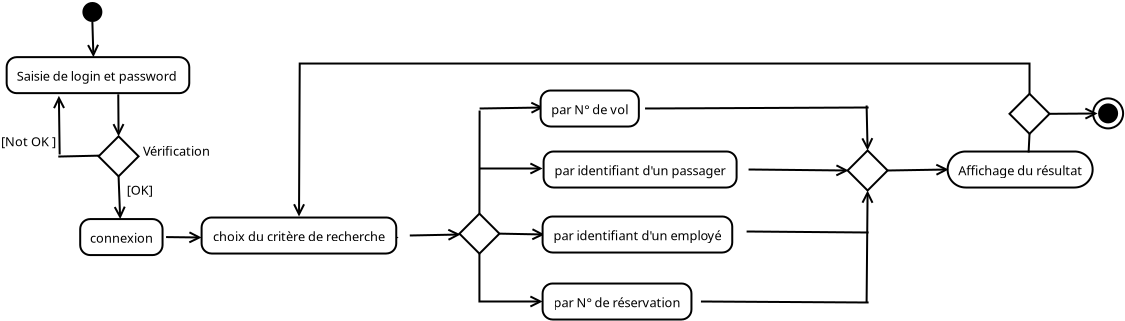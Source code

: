 <?xml version="1.0" encoding="UTF-8"?>
<dia:diagram xmlns:dia="http://www.lysator.liu.se/~alla/dia/">
  <dia:layer name="Background" visible="true" active="true">
    <dia:object type="UML - State Term" version="0" id="O0">
      <dia:attribute name="obj_pos">
        <dia:point val="4.189,0.375"/>
      </dia:attribute>
      <dia:attribute name="obj_bb">
        <dia:rectangle val="4.139,0.325;5.239,1.425"/>
      </dia:attribute>
      <dia:attribute name="meta">
        <dia:composite type="dict"/>
      </dia:attribute>
      <dia:attribute name="elem_corner">
        <dia:point val="4.189,0.375"/>
      </dia:attribute>
      <dia:attribute name="elem_width">
        <dia:real val="1"/>
      </dia:attribute>
      <dia:attribute name="elem_height">
        <dia:real val="1"/>
      </dia:attribute>
      <dia:attribute name="line_colour">
        <dia:color val="#000000"/>
      </dia:attribute>
      <dia:attribute name="fill_colour">
        <dia:color val="#ffffff"/>
      </dia:attribute>
      <dia:attribute name="is_final">
        <dia:boolean val="false"/>
      </dia:attribute>
    </dia:object>
    <dia:object type="UML - State" version="0" id="O1">
      <dia:attribute name="obj_pos">
        <dia:point val="0.403,3.133"/>
      </dia:attribute>
      <dia:attribute name="obj_bb">
        <dia:rectangle val="0.353,3.083;10.203,4.983"/>
      </dia:attribute>
      <dia:attribute name="meta">
        <dia:composite type="dict"/>
      </dia:attribute>
      <dia:attribute name="elem_corner">
        <dia:point val="0.403,3.133"/>
      </dia:attribute>
      <dia:attribute name="elem_width">
        <dia:real val="9.75"/>
      </dia:attribute>
      <dia:attribute name="elem_height">
        <dia:real val="1.8"/>
      </dia:attribute>
      <dia:attribute name="line_colour">
        <dia:color val="#000000"/>
      </dia:attribute>
      <dia:attribute name="fill_colour">
        <dia:color val="#ffffff"/>
      </dia:attribute>
      <dia:attribute name="text">
        <dia:composite type="text">
          <dia:attribute name="string">
            <dia:string>#Saisie de login et password#</dia:string>
          </dia:attribute>
          <dia:attribute name="font">
            <dia:font family="sans" style="0" name="Helvetica"/>
          </dia:attribute>
          <dia:attribute name="height">
            <dia:real val="0.8"/>
          </dia:attribute>
          <dia:attribute name="pos">
            <dia:point val="5.278,4.228"/>
          </dia:attribute>
          <dia:attribute name="color">
            <dia:color val="#000000"/>
          </dia:attribute>
          <dia:attribute name="alignment">
            <dia:enum val="1"/>
          </dia:attribute>
        </dia:composite>
      </dia:attribute>
      <dia:attribute name="entry_action">
        <dia:string>##</dia:string>
      </dia:attribute>
      <dia:attribute name="do_action">
        <dia:string>##</dia:string>
      </dia:attribute>
      <dia:attribute name="exit_action">
        <dia:string>##</dia:string>
      </dia:attribute>
    </dia:object>
    <dia:object type="UML - Branch" version="0" id="O2">
      <dia:attribute name="obj_pos">
        <dia:point val="4.999,7.092"/>
      </dia:attribute>
      <dia:attribute name="obj_bb">
        <dia:rectangle val="4.928,7.022;7.07,9.163"/>
      </dia:attribute>
      <dia:attribute name="meta">
        <dia:composite type="dict"/>
      </dia:attribute>
      <dia:attribute name="elem_corner">
        <dia:point val="4.999,7.092"/>
      </dia:attribute>
      <dia:attribute name="elem_width">
        <dia:real val="2"/>
      </dia:attribute>
      <dia:attribute name="elem_height">
        <dia:real val="2"/>
      </dia:attribute>
      <dia:attribute name="line_colour">
        <dia:color val="#000000"/>
      </dia:attribute>
      <dia:attribute name="fill_colour">
        <dia:color val="#ffffff"/>
      </dia:attribute>
    </dia:object>
    <dia:object type="Standard - Line" version="0" id="O3">
      <dia:attribute name="obj_pos">
        <dia:point val="5.034,8.057"/>
      </dia:attribute>
      <dia:attribute name="obj_bb">
        <dia:rectangle val="2.933,8.006;5.085,8.154"/>
      </dia:attribute>
      <dia:attribute name="conn_endpoints">
        <dia:point val="5.034,8.057"/>
        <dia:point val="2.984,8.103"/>
      </dia:attribute>
      <dia:attribute name="numcp">
        <dia:int val="1"/>
      </dia:attribute>
    </dia:object>
    <dia:object type="Standard - Text" version="1" id="O4">
      <dia:attribute name="obj_pos">
        <dia:point val="0.12,7.587"/>
      </dia:attribute>
      <dia:attribute name="obj_bb">
        <dia:rectangle val="0.12,6.992;3.072,7.737"/>
      </dia:attribute>
      <dia:attribute name="text">
        <dia:composite type="text">
          <dia:attribute name="string">
            <dia:string>#[Not OK ]#</dia:string>
          </dia:attribute>
          <dia:attribute name="font">
            <dia:font family="sans" style="0" name="Helvetica"/>
          </dia:attribute>
          <dia:attribute name="height">
            <dia:real val="0.8"/>
          </dia:attribute>
          <dia:attribute name="pos">
            <dia:point val="0.12,7.587"/>
          </dia:attribute>
          <dia:attribute name="color">
            <dia:color val="#000000"/>
          </dia:attribute>
          <dia:attribute name="alignment">
            <dia:enum val="0"/>
          </dia:attribute>
        </dia:composite>
      </dia:attribute>
      <dia:attribute name="valign">
        <dia:enum val="3"/>
      </dia:attribute>
    </dia:object>
    <dia:object type="UML - State" version="0" id="O5">
      <dia:attribute name="obj_pos">
        <dia:point val="4.08,11.229"/>
      </dia:attribute>
      <dia:attribute name="obj_bb">
        <dia:rectangle val="4.03,11.179;8.435,13.079"/>
      </dia:attribute>
      <dia:attribute name="meta">
        <dia:composite type="dict"/>
      </dia:attribute>
      <dia:attribute name="elem_corner">
        <dia:point val="4.08,11.229"/>
      </dia:attribute>
      <dia:attribute name="elem_width">
        <dia:real val="4.305"/>
      </dia:attribute>
      <dia:attribute name="elem_height">
        <dia:real val="1.8"/>
      </dia:attribute>
      <dia:attribute name="line_colour">
        <dia:color val="#000000"/>
      </dia:attribute>
      <dia:attribute name="fill_colour">
        <dia:color val="#ffffff"/>
      </dia:attribute>
      <dia:attribute name="text">
        <dia:composite type="text">
          <dia:attribute name="string">
            <dia:string>#connexion#</dia:string>
          </dia:attribute>
          <dia:attribute name="font">
            <dia:font family="sans" style="0" name="Helvetica"/>
          </dia:attribute>
          <dia:attribute name="height">
            <dia:real val="0.8"/>
          </dia:attribute>
          <dia:attribute name="pos">
            <dia:point val="6.232,12.324"/>
          </dia:attribute>
          <dia:attribute name="color">
            <dia:color val="#000000"/>
          </dia:attribute>
          <dia:attribute name="alignment">
            <dia:enum val="1"/>
          </dia:attribute>
        </dia:composite>
      </dia:attribute>
      <dia:attribute name="entry_action">
        <dia:string>##</dia:string>
      </dia:attribute>
      <dia:attribute name="do_action">
        <dia:string>##</dia:string>
      </dia:attribute>
      <dia:attribute name="exit_action">
        <dia:string>##</dia:string>
      </dia:attribute>
    </dia:object>
    <dia:object type="Standard - Line" version="0" id="O6">
      <dia:attribute name="obj_pos">
        <dia:point val="8.373,12.129"/>
      </dia:attribute>
      <dia:attribute name="obj_bb">
        <dia:rectangle val="8.323,11.813;10.262,12.474"/>
      </dia:attribute>
      <dia:attribute name="conn_endpoints">
        <dia:point val="8.373,12.129"/>
        <dia:point val="10.15,12.15"/>
      </dia:attribute>
      <dia:attribute name="numcp">
        <dia:int val="1"/>
      </dia:attribute>
      <dia:attribute name="end_arrow">
        <dia:enum val="1"/>
      </dia:attribute>
      <dia:attribute name="end_arrow_length">
        <dia:real val="0.5"/>
      </dia:attribute>
      <dia:attribute name="end_arrow_width">
        <dia:real val="0.5"/>
      </dia:attribute>
      <dia:connections>
        <dia:connection handle="0" to="O5" connection="4"/>
      </dia:connections>
    </dia:object>
    <dia:object type="UML - Branch" version="0" id="O7">
      <dia:attribute name="obj_pos">
        <dia:point val="23.041,10.957"/>
      </dia:attribute>
      <dia:attribute name="obj_bb">
        <dia:rectangle val="22.97,10.886;25.111,13.028"/>
      </dia:attribute>
      <dia:attribute name="meta">
        <dia:composite type="dict"/>
      </dia:attribute>
      <dia:attribute name="elem_corner">
        <dia:point val="23.041,10.957"/>
      </dia:attribute>
      <dia:attribute name="elem_width">
        <dia:real val="2"/>
      </dia:attribute>
      <dia:attribute name="elem_height">
        <dia:real val="2"/>
      </dia:attribute>
      <dia:attribute name="line_colour">
        <dia:color val="#000000"/>
      </dia:attribute>
      <dia:attribute name="fill_colour">
        <dia:color val="#ffffff"/>
      </dia:attribute>
    </dia:object>
    <dia:object type="Standard - Text" version="1" id="O8">
      <dia:attribute name="obj_pos">
        <dia:point val="7.226,8.068"/>
      </dia:attribute>
      <dia:attribute name="obj_bb">
        <dia:rectangle val="7.226,7.473;10.871,8.218"/>
      </dia:attribute>
      <dia:attribute name="text">
        <dia:composite type="text">
          <dia:attribute name="string">
            <dia:string>#Vérification#</dia:string>
          </dia:attribute>
          <dia:attribute name="font">
            <dia:font family="sans" style="0" name="Helvetica"/>
          </dia:attribute>
          <dia:attribute name="height">
            <dia:real val="0.8"/>
          </dia:attribute>
          <dia:attribute name="pos">
            <dia:point val="7.226,8.068"/>
          </dia:attribute>
          <dia:attribute name="color">
            <dia:color val="#000000"/>
          </dia:attribute>
          <dia:attribute name="alignment">
            <dia:enum val="0"/>
          </dia:attribute>
        </dia:composite>
      </dia:attribute>
      <dia:attribute name="valign">
        <dia:enum val="3"/>
      </dia:attribute>
    </dia:object>
    <dia:object type="Standard - Text" version="1" id="O9">
      <dia:attribute name="obj_pos">
        <dia:point val="6.413,10.012"/>
      </dia:attribute>
      <dia:attribute name="obj_bb">
        <dia:rectangle val="6.413,9.417;7.838,10.162"/>
      </dia:attribute>
      <dia:attribute name="text">
        <dia:composite type="text">
          <dia:attribute name="string">
            <dia:string>#[OK]#</dia:string>
          </dia:attribute>
          <dia:attribute name="font">
            <dia:font family="sans" style="0" name="Helvetica"/>
          </dia:attribute>
          <dia:attribute name="height">
            <dia:real val="0.8"/>
          </dia:attribute>
          <dia:attribute name="pos">
            <dia:point val="6.413,10.012"/>
          </dia:attribute>
          <dia:attribute name="color">
            <dia:color val="#000000"/>
          </dia:attribute>
          <dia:attribute name="alignment">
            <dia:enum val="0"/>
          </dia:attribute>
        </dia:composite>
      </dia:attribute>
      <dia:attribute name="valign">
        <dia:enum val="3"/>
      </dia:attribute>
    </dia:object>
    <dia:object type="Standard - Line" version="0" id="O10">
      <dia:attribute name="obj_pos">
        <dia:point val="4.689,1.375"/>
      </dia:attribute>
      <dia:attribute name="obj_bb">
        <dia:rectangle val="4.394,1.323;5.056,3.244"/>
      </dia:attribute>
      <dia:attribute name="conn_endpoints">
        <dia:point val="4.689,1.375"/>
        <dia:point val="4.741,3.133"/>
      </dia:attribute>
      <dia:attribute name="numcp">
        <dia:int val="1"/>
      </dia:attribute>
      <dia:attribute name="end_arrow">
        <dia:enum val="1"/>
      </dia:attribute>
      <dia:attribute name="end_arrow_length">
        <dia:real val="0.5"/>
      </dia:attribute>
      <dia:attribute name="end_arrow_width">
        <dia:real val="0.5"/>
      </dia:attribute>
      <dia:connections>
        <dia:connection handle="0" to="O0" connection="6"/>
        <dia:connection handle="1" to="O1" connection="1"/>
      </dia:connections>
    </dia:object>
    <dia:object type="Standard - Line" version="0" id="O11">
      <dia:attribute name="obj_pos">
        <dia:point val="3.053,7.997"/>
      </dia:attribute>
      <dia:attribute name="obj_bb">
        <dia:rectangle val="2.69,4.955;3.352,8.048"/>
      </dia:attribute>
      <dia:attribute name="conn_endpoints">
        <dia:point val="3.053,7.997"/>
        <dia:point val="3.014,5.067"/>
      </dia:attribute>
      <dia:attribute name="numcp">
        <dia:int val="1"/>
      </dia:attribute>
      <dia:attribute name="end_arrow">
        <dia:enum val="1"/>
      </dia:attribute>
      <dia:attribute name="end_arrow_length">
        <dia:real val="0.5"/>
      </dia:attribute>
      <dia:attribute name="end_arrow_width">
        <dia:real val="0.5"/>
      </dia:attribute>
    </dia:object>
    <dia:object type="Standard - Line" version="0" id="O12">
      <dia:attribute name="obj_pos">
        <dia:point val="5.983,4.99"/>
      </dia:attribute>
      <dia:attribute name="obj_bb">
        <dia:rectangle val="5.664,4.94;6.326,7.204"/>
      </dia:attribute>
      <dia:attribute name="conn_endpoints">
        <dia:point val="5.983,4.99"/>
        <dia:point val="5.999,7.092"/>
      </dia:attribute>
      <dia:attribute name="numcp">
        <dia:int val="1"/>
      </dia:attribute>
      <dia:attribute name="end_arrow">
        <dia:enum val="1"/>
      </dia:attribute>
      <dia:attribute name="end_arrow_length">
        <dia:real val="0.5"/>
      </dia:attribute>
      <dia:attribute name="end_arrow_width">
        <dia:real val="0.5"/>
      </dia:attribute>
      <dia:connections>
        <dia:connection handle="1" to="O2" connection="1"/>
      </dia:connections>
    </dia:object>
    <dia:object type="Standard - Line" version="0" id="O13">
      <dia:attribute name="obj_pos">
        <dia:point val="5.999,9.092"/>
      </dia:attribute>
      <dia:attribute name="obj_bb">
        <dia:rectangle val="5.728,9.04;6.39,11.341"/>
      </dia:attribute>
      <dia:attribute name="conn_endpoints">
        <dia:point val="5.999,9.092"/>
        <dia:point val="6.08,11.229"/>
      </dia:attribute>
      <dia:attribute name="numcp">
        <dia:int val="1"/>
      </dia:attribute>
      <dia:attribute name="end_arrow">
        <dia:enum val="1"/>
      </dia:attribute>
      <dia:attribute name="end_arrow_length">
        <dia:real val="0.5"/>
      </dia:attribute>
      <dia:attribute name="end_arrow_width">
        <dia:real val="0.5"/>
      </dia:attribute>
      <dia:connections>
        <dia:connection handle="0" to="O2" connection="3"/>
        <dia:connection handle="1" to="O5" connection="1"/>
      </dia:connections>
    </dia:object>
    <dia:object type="Standard - Line" version="0" id="O14">
      <dia:attribute name="obj_pos">
        <dia:point val="25.041,11.957"/>
      </dia:attribute>
      <dia:attribute name="obj_bb">
        <dia:rectangle val="24.99,11.659;27.412,12.32"/>
      </dia:attribute>
      <dia:attribute name="conn_endpoints">
        <dia:point val="25.041,11.957"/>
        <dia:point val="27.3,12"/>
      </dia:attribute>
      <dia:attribute name="numcp">
        <dia:int val="1"/>
      </dia:attribute>
      <dia:attribute name="end_arrow">
        <dia:enum val="1"/>
      </dia:attribute>
      <dia:attribute name="end_arrow_length">
        <dia:real val="0.5"/>
      </dia:attribute>
      <dia:attribute name="end_arrow_width">
        <dia:real val="0.5"/>
      </dia:attribute>
      <dia:connections>
        <dia:connection handle="0" to="O7" connection="2"/>
      </dia:connections>
    </dia:object>
    <dia:object type="Standard - Line" version="0" id="O15">
      <dia:attribute name="obj_pos">
        <dia:point val="18.816,12.15"/>
      </dia:attribute>
      <dia:attribute name="obj_bb">
        <dia:rectangle val="18.766,11.819;20.112,12.481"/>
      </dia:attribute>
      <dia:attribute name="conn_endpoints">
        <dia:point val="18.816,12.15"/>
        <dia:point val="20,12.15"/>
      </dia:attribute>
      <dia:attribute name="numcp">
        <dia:int val="1"/>
      </dia:attribute>
      <dia:attribute name="end_arrow">
        <dia:enum val="1"/>
      </dia:attribute>
      <dia:attribute name="end_arrow_length">
        <dia:real val="0.5"/>
      </dia:attribute>
      <dia:attribute name="end_arrow_width">
        <dia:real val="0.5"/>
      </dia:attribute>
    </dia:object>
    <dia:object type="Standard - Text" version="1" id="O16">
      <dia:attribute name="obj_pos">
        <dia:point val="18.581,12.15"/>
      </dia:attribute>
      <dia:attribute name="obj_bb">
        <dia:rectangle val="18.581,11.555;18.581,12.3"/>
      </dia:attribute>
      <dia:attribute name="text">
        <dia:composite type="text">
          <dia:attribute name="string">
            <dia:string>##</dia:string>
          </dia:attribute>
          <dia:attribute name="font">
            <dia:font family="sans" style="0" name="Helvetica"/>
          </dia:attribute>
          <dia:attribute name="height">
            <dia:real val="0.8"/>
          </dia:attribute>
          <dia:attribute name="pos">
            <dia:point val="18.581,12.15"/>
          </dia:attribute>
          <dia:attribute name="color">
            <dia:color val="#000000"/>
          </dia:attribute>
          <dia:attribute name="alignment">
            <dia:enum val="0"/>
          </dia:attribute>
        </dia:composite>
      </dia:attribute>
      <dia:attribute name="valign">
        <dia:enum val="3"/>
      </dia:attribute>
    </dia:object>
    <dia:object type="Standard - Text" version="1" id="O17">
      <dia:attribute name="obj_pos">
        <dia:point val="35.124,12.15"/>
      </dia:attribute>
      <dia:attribute name="obj_bb">
        <dia:rectangle val="35.124,11.555;35.124,12.3"/>
      </dia:attribute>
      <dia:attribute name="text">
        <dia:composite type="text">
          <dia:attribute name="string">
            <dia:string>##</dia:string>
          </dia:attribute>
          <dia:attribute name="font">
            <dia:font family="sans" style="0" name="Helvetica"/>
          </dia:attribute>
          <dia:attribute name="height">
            <dia:real val="0.8"/>
          </dia:attribute>
          <dia:attribute name="pos">
            <dia:point val="35.124,12.15"/>
          </dia:attribute>
          <dia:attribute name="color">
            <dia:color val="#000000"/>
          </dia:attribute>
          <dia:attribute name="alignment">
            <dia:enum val="0"/>
          </dia:attribute>
        </dia:composite>
      </dia:attribute>
      <dia:attribute name="valign">
        <dia:enum val="3"/>
      </dia:attribute>
    </dia:object>
    <dia:object type="Standard - Text" version="1" id="O18">
      <dia:attribute name="obj_pos">
        <dia:point val="35.124,12.15"/>
      </dia:attribute>
      <dia:attribute name="obj_bb">
        <dia:rectangle val="35.124,11.555;35.124,12.3"/>
      </dia:attribute>
      <dia:attribute name="text">
        <dia:composite type="text">
          <dia:attribute name="string">
            <dia:string>##</dia:string>
          </dia:attribute>
          <dia:attribute name="font">
            <dia:font family="sans" style="0" name="Helvetica"/>
          </dia:attribute>
          <dia:attribute name="height">
            <dia:real val="0.8"/>
          </dia:attribute>
          <dia:attribute name="pos">
            <dia:point val="35.124,12.15"/>
          </dia:attribute>
          <dia:attribute name="color">
            <dia:color val="#000000"/>
          </dia:attribute>
          <dia:attribute name="alignment">
            <dia:enum val="0"/>
          </dia:attribute>
        </dia:composite>
      </dia:attribute>
      <dia:attribute name="valign">
        <dia:enum val="3"/>
      </dia:attribute>
    </dia:object>
    <dia:object type="Standard - Line" version="0" id="O19">
      <dia:attribute name="obj_pos">
        <dia:point val="24.041,10.957"/>
      </dia:attribute>
      <dia:attribute name="obj_bb">
        <dia:rectangle val="23.991,5.75;24.1,11.007"/>
      </dia:attribute>
      <dia:attribute name="conn_endpoints">
        <dia:point val="24.041,10.957"/>
        <dia:point val="24.05,5.8"/>
      </dia:attribute>
      <dia:attribute name="numcp">
        <dia:int val="1"/>
      </dia:attribute>
      <dia:connections>
        <dia:connection handle="0" to="O7" connection="1"/>
      </dia:connections>
    </dia:object>
    <dia:object type="Standard - Line" version="0" id="O20">
      <dia:attribute name="obj_pos">
        <dia:point val="24.05,5.7"/>
      </dia:attribute>
      <dia:attribute name="obj_bb">
        <dia:rectangle val="23.999,5.328;27.362,5.989"/>
      </dia:attribute>
      <dia:attribute name="conn_endpoints">
        <dia:point val="24.05,5.7"/>
        <dia:point val="27.25,5.65"/>
      </dia:attribute>
      <dia:attribute name="numcp">
        <dia:int val="1"/>
      </dia:attribute>
      <dia:attribute name="end_arrow">
        <dia:enum val="1"/>
      </dia:attribute>
      <dia:attribute name="end_arrow_length">
        <dia:real val="0.5"/>
      </dia:attribute>
      <dia:attribute name="end_arrow_width">
        <dia:real val="0.5"/>
      </dia:attribute>
    </dia:object>
    <dia:object type="Standard - Line" version="0" id="O21">
      <dia:attribute name="obj_pos">
        <dia:point val="20.56,12.05"/>
      </dia:attribute>
      <dia:attribute name="obj_bb">
        <dia:rectangle val="20.509,11.68;23.212,12.342"/>
      </dia:attribute>
      <dia:attribute name="conn_endpoints">
        <dia:point val="20.56,12.05"/>
        <dia:point val="23.1,12"/>
      </dia:attribute>
      <dia:attribute name="numcp">
        <dia:int val="1"/>
      </dia:attribute>
      <dia:attribute name="end_arrow">
        <dia:enum val="1"/>
      </dia:attribute>
      <dia:attribute name="end_arrow_length">
        <dia:real val="0.5"/>
      </dia:attribute>
      <dia:attribute name="end_arrow_width">
        <dia:real val="0.5"/>
      </dia:attribute>
      <dia:connections>
        <dia:connection handle="0" to="O27" connection="4"/>
      </dia:connections>
    </dia:object>
    <dia:object type="Standard - Line" version="0" id="O22">
      <dia:attribute name="obj_pos">
        <dia:point val="24.05,8.7"/>
      </dia:attribute>
      <dia:attribute name="obj_bb">
        <dia:rectangle val="24,8.369;27.312,9.031"/>
      </dia:attribute>
      <dia:attribute name="conn_endpoints">
        <dia:point val="24.05,8.7"/>
        <dia:point val="27.2,8.7"/>
      </dia:attribute>
      <dia:attribute name="numcp">
        <dia:int val="1"/>
      </dia:attribute>
      <dia:attribute name="end_arrow">
        <dia:enum val="1"/>
      </dia:attribute>
      <dia:attribute name="end_arrow_length">
        <dia:real val="0.5"/>
      </dia:attribute>
      <dia:attribute name="end_arrow_width">
        <dia:real val="0.5"/>
      </dia:attribute>
    </dia:object>
    <dia:object type="UML - Branch" version="0" id="O23">
      <dia:attribute name="obj_pos">
        <dia:point val="50.546,4.966"/>
      </dia:attribute>
      <dia:attribute name="obj_bb">
        <dia:rectangle val="50.475,4.895;52.616,7.036"/>
      </dia:attribute>
      <dia:attribute name="meta">
        <dia:composite type="dict"/>
      </dia:attribute>
      <dia:attribute name="elem_corner">
        <dia:point val="50.546,4.966"/>
      </dia:attribute>
      <dia:attribute name="elem_width">
        <dia:real val="2"/>
      </dia:attribute>
      <dia:attribute name="elem_height">
        <dia:real val="2"/>
      </dia:attribute>
      <dia:attribute name="line_colour">
        <dia:color val="#000000"/>
      </dia:attribute>
      <dia:attribute name="fill_colour">
        <dia:color val="#ffffff"/>
      </dia:attribute>
    </dia:object>
    <dia:object type="UML - State Term" version="0" id="O24">
      <dia:attribute name="obj_pos">
        <dia:point val="54.725,5.195"/>
      </dia:attribute>
      <dia:attribute name="obj_bb">
        <dia:rectangle val="54.675,5.145;56.275,6.745"/>
      </dia:attribute>
      <dia:attribute name="meta">
        <dia:composite type="dict"/>
      </dia:attribute>
      <dia:attribute name="elem_corner">
        <dia:point val="54.725,5.195"/>
      </dia:attribute>
      <dia:attribute name="elem_width">
        <dia:real val="1.5"/>
      </dia:attribute>
      <dia:attribute name="elem_height">
        <dia:real val="1.5"/>
      </dia:attribute>
      <dia:attribute name="line_colour">
        <dia:color val="#000000"/>
      </dia:attribute>
      <dia:attribute name="fill_colour">
        <dia:color val="#ffffff"/>
      </dia:attribute>
      <dia:attribute name="is_final">
        <dia:boolean val="true"/>
      </dia:attribute>
    </dia:object>
    <dia:object type="Standard - Line" version="0" id="O25">
      <dia:attribute name="obj_pos">
        <dia:point val="52.546,5.966"/>
      </dia:attribute>
      <dia:attribute name="obj_bb">
        <dia:rectangle val="52.495,5.623;55.062,6.284"/>
      </dia:attribute>
      <dia:attribute name="conn_endpoints">
        <dia:point val="52.546,5.966"/>
        <dia:point val="54.95,5.95"/>
      </dia:attribute>
      <dia:attribute name="numcp">
        <dia:int val="1"/>
      </dia:attribute>
      <dia:attribute name="end_arrow">
        <dia:enum val="1"/>
      </dia:attribute>
      <dia:attribute name="end_arrow_length">
        <dia:real val="0.5"/>
      </dia:attribute>
      <dia:attribute name="end_arrow_width">
        <dia:real val="0.5"/>
      </dia:attribute>
      <dia:connections>
        <dia:connection handle="0" to="O23" connection="2"/>
      </dia:connections>
    </dia:object>
    <dia:object type="UML - Transition" version="2" id="O26">
      <dia:attribute name="obj_pos">
        <dia:point val="51.546,4.966"/>
      </dia:attribute>
      <dia:attribute name="obj_bb">
        <dia:rectangle val="14.876,1.35;52.046,11.151"/>
      </dia:attribute>
      <dia:attribute name="meta">
        <dia:composite type="dict"/>
      </dia:attribute>
      <dia:attribute name="orth_points">
        <dia:point val="51.546,4.966"/>
        <dia:point val="51.546,3.45"/>
        <dia:point val="15.374,3.45"/>
        <dia:point val="15.376,11.101"/>
      </dia:attribute>
      <dia:attribute name="orth_orient">
        <dia:enum val="1"/>
        <dia:enum val="0"/>
        <dia:enum val="1"/>
      </dia:attribute>
      <dia:attribute name="orth_autoroute">
        <dia:boolean val="false"/>
      </dia:attribute>
      <dia:attribute name="text_colour">
        <dia:color val="#000000"/>
      </dia:attribute>
      <dia:attribute name="line_colour">
        <dia:color val="#000000"/>
      </dia:attribute>
      <dia:attribute name="trigger">
        <dia:string>##</dia:string>
      </dia:attribute>
      <dia:attribute name="action">
        <dia:string>##</dia:string>
      </dia:attribute>
      <dia:attribute name="guard">
        <dia:string>##</dia:string>
      </dia:attribute>
      <dia:attribute name="trigger_text_pos">
        <dia:point val="32.96,1.95"/>
      </dia:attribute>
      <dia:attribute name="guard_text_pos">
        <dia:point val="32.96,2.95"/>
      </dia:attribute>
      <dia:attribute name="direction_inverted">
        <dia:boolean val="false"/>
      </dia:attribute>
      <dia:connections>
        <dia:connection handle="0" to="O23" connection="1"/>
        <dia:connection handle="1" to="O27" connection="8"/>
      </dia:connections>
    </dia:object>
    <dia:object type="UML - State" version="0" id="O27">
      <dia:attribute name="obj_pos">
        <dia:point val="10.15,11.15"/>
      </dia:attribute>
      <dia:attribute name="obj_bb">
        <dia:rectangle val="10.1,11.1;20.652,13"/>
      </dia:attribute>
      <dia:attribute name="meta">
        <dia:composite type="dict"/>
      </dia:attribute>
      <dia:attribute name="elem_corner">
        <dia:point val="10.15,11.15"/>
      </dia:attribute>
      <dia:attribute name="elem_width">
        <dia:real val="10.453"/>
      </dia:attribute>
      <dia:attribute name="elem_height">
        <dia:real val="1.8"/>
      </dia:attribute>
      <dia:attribute name="line_colour">
        <dia:color val="#000000"/>
      </dia:attribute>
      <dia:attribute name="fill_colour">
        <dia:color val="#ffffff"/>
      </dia:attribute>
      <dia:attribute name="text">
        <dia:composite type="text">
          <dia:attribute name="string">
            <dia:string>#choix du critère de recherche#</dia:string>
          </dia:attribute>
          <dia:attribute name="font">
            <dia:font family="sans" style="0" name="Helvetica"/>
          </dia:attribute>
          <dia:attribute name="height">
            <dia:real val="0.8"/>
          </dia:attribute>
          <dia:attribute name="pos">
            <dia:point val="15.376,12.245"/>
          </dia:attribute>
          <dia:attribute name="color">
            <dia:color val="#000000"/>
          </dia:attribute>
          <dia:attribute name="alignment">
            <dia:enum val="1"/>
          </dia:attribute>
        </dia:composite>
      </dia:attribute>
      <dia:attribute name="entry_action">
        <dia:string>##</dia:string>
      </dia:attribute>
      <dia:attribute name="do_action">
        <dia:string>##</dia:string>
      </dia:attribute>
      <dia:attribute name="exit_action">
        <dia:string>##</dia:string>
      </dia:attribute>
    </dia:object>
    <dia:object type="UML - Transition" version="2" id="O28">
      <dia:attribute name="obj_pos">
        <dia:point val="24.041,12.957"/>
      </dia:attribute>
      <dia:attribute name="obj_bb">
        <dia:rectangle val="23.291,12.053;27.25,15.85"/>
      </dia:attribute>
      <dia:attribute name="meta">
        <dia:composite type="dict"/>
      </dia:attribute>
      <dia:attribute name="orth_points">
        <dia:point val="24.041,12.957"/>
        <dia:point val="24.041,15.35"/>
        <dia:point val="27.2,15.35"/>
      </dia:attribute>
      <dia:attribute name="orth_orient">
        <dia:enum val="1"/>
        <dia:enum val="0"/>
      </dia:attribute>
      <dia:attribute name="orth_autoroute">
        <dia:boolean val="true"/>
      </dia:attribute>
      <dia:attribute name="text_colour">
        <dia:color val="#000000"/>
      </dia:attribute>
      <dia:attribute name="line_colour">
        <dia:color val="#000000"/>
      </dia:attribute>
      <dia:attribute name="trigger">
        <dia:string>##</dia:string>
      </dia:attribute>
      <dia:attribute name="action">
        <dia:string>##</dia:string>
      </dia:attribute>
      <dia:attribute name="guard">
        <dia:string>##</dia:string>
      </dia:attribute>
      <dia:attribute name="trigger_text_pos">
        <dia:point val="23.541,12.653"/>
      </dia:attribute>
      <dia:attribute name="guard_text_pos">
        <dia:point val="23.541,13.653"/>
      </dia:attribute>
      <dia:attribute name="direction_inverted">
        <dia:boolean val="false"/>
      </dia:attribute>
      <dia:connections>
        <dia:connection handle="0" to="O7" connection="3"/>
        <dia:connection handle="1" to="O32" connection="3"/>
      </dia:connections>
    </dia:object>
    <dia:object type="UML - State" version="0" id="O29">
      <dia:attribute name="obj_pos">
        <dia:point val="27.1,4.8"/>
      </dia:attribute>
      <dia:attribute name="obj_bb">
        <dia:rectangle val="27.05,4.75;32.373,6.65"/>
      </dia:attribute>
      <dia:attribute name="meta">
        <dia:composite type="dict"/>
      </dia:attribute>
      <dia:attribute name="elem_corner">
        <dia:point val="27.1,4.8"/>
      </dia:attribute>
      <dia:attribute name="elem_width">
        <dia:real val="5.223"/>
      </dia:attribute>
      <dia:attribute name="elem_height">
        <dia:real val="1.8"/>
      </dia:attribute>
      <dia:attribute name="line_colour">
        <dia:color val="#000000"/>
      </dia:attribute>
      <dia:attribute name="fill_colour">
        <dia:color val="#ffffff"/>
      </dia:attribute>
      <dia:attribute name="text">
        <dia:composite type="text">
          <dia:attribute name="string">
            <dia:string>#par N° de vol#</dia:string>
          </dia:attribute>
          <dia:attribute name="font">
            <dia:font family="sans" style="0" name="Helvetica"/>
          </dia:attribute>
          <dia:attribute name="height">
            <dia:real val="0.8"/>
          </dia:attribute>
          <dia:attribute name="pos">
            <dia:point val="29.711,5.895"/>
          </dia:attribute>
          <dia:attribute name="color">
            <dia:color val="#000000"/>
          </dia:attribute>
          <dia:attribute name="alignment">
            <dia:enum val="1"/>
          </dia:attribute>
        </dia:composite>
      </dia:attribute>
      <dia:attribute name="entry_action">
        <dia:string>##</dia:string>
      </dia:attribute>
      <dia:attribute name="do_action">
        <dia:string>##</dia:string>
      </dia:attribute>
      <dia:attribute name="exit_action">
        <dia:string>##</dia:string>
      </dia:attribute>
    </dia:object>
    <dia:object type="UML - State" version="0" id="O30">
      <dia:attribute name="obj_pos">
        <dia:point val="27.25,7.85"/>
      </dia:attribute>
      <dia:attribute name="obj_bb">
        <dia:rectangle val="27.2,7.8;37.547,9.7"/>
      </dia:attribute>
      <dia:attribute name="meta">
        <dia:composite type="dict"/>
      </dia:attribute>
      <dia:attribute name="elem_corner">
        <dia:point val="27.25,7.85"/>
      </dia:attribute>
      <dia:attribute name="elem_width">
        <dia:real val="10.247"/>
      </dia:attribute>
      <dia:attribute name="elem_height">
        <dia:real val="1.8"/>
      </dia:attribute>
      <dia:attribute name="line_colour">
        <dia:color val="#000000"/>
      </dia:attribute>
      <dia:attribute name="fill_colour">
        <dia:color val="#ffffff"/>
      </dia:attribute>
      <dia:attribute name="text">
        <dia:composite type="text">
          <dia:attribute name="string">
            <dia:string>#par identifiant d'un passager#</dia:string>
          </dia:attribute>
          <dia:attribute name="font">
            <dia:font family="sans" style="0" name="Helvetica"/>
          </dia:attribute>
          <dia:attribute name="height">
            <dia:real val="0.8"/>
          </dia:attribute>
          <dia:attribute name="pos">
            <dia:point val="32.374,8.945"/>
          </dia:attribute>
          <dia:attribute name="color">
            <dia:color val="#000000"/>
          </dia:attribute>
          <dia:attribute name="alignment">
            <dia:enum val="1"/>
          </dia:attribute>
        </dia:composite>
      </dia:attribute>
      <dia:attribute name="entry_action">
        <dia:string>##</dia:string>
      </dia:attribute>
      <dia:attribute name="do_action">
        <dia:string>##</dia:string>
      </dia:attribute>
      <dia:attribute name="exit_action">
        <dia:string>##</dia:string>
      </dia:attribute>
    </dia:object>
    <dia:object type="UML - State" version="0" id="O31">
      <dia:attribute name="obj_pos">
        <dia:point val="27.2,11.1"/>
      </dia:attribute>
      <dia:attribute name="obj_bb">
        <dia:rectangle val="27.15,11.05;37.345,12.95"/>
      </dia:attribute>
      <dia:attribute name="meta">
        <dia:composite type="dict"/>
      </dia:attribute>
      <dia:attribute name="elem_corner">
        <dia:point val="27.2,11.1"/>
      </dia:attribute>
      <dia:attribute name="elem_width">
        <dia:real val="10.095"/>
      </dia:attribute>
      <dia:attribute name="elem_height">
        <dia:real val="1.8"/>
      </dia:attribute>
      <dia:attribute name="line_colour">
        <dia:color val="#000000"/>
      </dia:attribute>
      <dia:attribute name="fill_colour">
        <dia:color val="#ffffff"/>
      </dia:attribute>
      <dia:attribute name="text">
        <dia:composite type="text">
          <dia:attribute name="string">
            <dia:string>#par identifiant d'un employé#</dia:string>
          </dia:attribute>
          <dia:attribute name="font">
            <dia:font family="sans" style="0" name="Helvetica"/>
          </dia:attribute>
          <dia:attribute name="height">
            <dia:real val="0.8"/>
          </dia:attribute>
          <dia:attribute name="pos">
            <dia:point val="32.248,12.195"/>
          </dia:attribute>
          <dia:attribute name="color">
            <dia:color val="#000000"/>
          </dia:attribute>
          <dia:attribute name="alignment">
            <dia:enum val="1"/>
          </dia:attribute>
        </dia:composite>
      </dia:attribute>
      <dia:attribute name="entry_action">
        <dia:string>##</dia:string>
      </dia:attribute>
      <dia:attribute name="do_action">
        <dia:string>##</dia:string>
      </dia:attribute>
      <dia:attribute name="exit_action">
        <dia:string>##</dia:string>
      </dia:attribute>
    </dia:object>
    <dia:object type="UML - State" version="0" id="O32">
      <dia:attribute name="obj_pos">
        <dia:point val="27.2,14.45"/>
      </dia:attribute>
      <dia:attribute name="obj_bb">
        <dia:rectangle val="27.15,14.4;35.167,16.3"/>
      </dia:attribute>
      <dia:attribute name="meta">
        <dia:composite type="dict"/>
      </dia:attribute>
      <dia:attribute name="elem_corner">
        <dia:point val="27.2,14.45"/>
      </dia:attribute>
      <dia:attribute name="elem_width">
        <dia:real val="7.917"/>
      </dia:attribute>
      <dia:attribute name="elem_height">
        <dia:real val="1.8"/>
      </dia:attribute>
      <dia:attribute name="line_colour">
        <dia:color val="#000000"/>
      </dia:attribute>
      <dia:attribute name="fill_colour">
        <dia:color val="#ffffff"/>
      </dia:attribute>
      <dia:attribute name="text">
        <dia:composite type="text">
          <dia:attribute name="string">
            <dia:string>#par N° de réservation#</dia:string>
          </dia:attribute>
          <dia:attribute name="font">
            <dia:font family="sans" style="0" name="Helvetica"/>
          </dia:attribute>
          <dia:attribute name="height">
            <dia:real val="0.8"/>
          </dia:attribute>
          <dia:attribute name="pos">
            <dia:point val="31.159,15.545"/>
          </dia:attribute>
          <dia:attribute name="color">
            <dia:color val="#000000"/>
          </dia:attribute>
          <dia:attribute name="alignment">
            <dia:enum val="1"/>
          </dia:attribute>
        </dia:composite>
      </dia:attribute>
      <dia:attribute name="entry_action">
        <dia:string>##</dia:string>
      </dia:attribute>
      <dia:attribute name="do_action">
        <dia:string>##</dia:string>
      </dia:attribute>
      <dia:attribute name="exit_action">
        <dia:string>##</dia:string>
      </dia:attribute>
    </dia:object>
    <dia:object type="Standard - Line" version="0" id="O33">
      <dia:attribute name="obj_pos">
        <dia:point val="37.498,8.75"/>
      </dia:attribute>
      <dia:attribute name="obj_bb">
        <dia:rectangle val="37.447,8.464;42.612,9.125"/>
      </dia:attribute>
      <dia:attribute name="conn_endpoints">
        <dia:point val="37.498,8.75"/>
        <dia:point val="42.5,8.8"/>
      </dia:attribute>
      <dia:attribute name="numcp">
        <dia:int val="1"/>
      </dia:attribute>
      <dia:attribute name="end_arrow">
        <dia:enum val="1"/>
      </dia:attribute>
      <dia:attribute name="end_arrow_length">
        <dia:real val="0.5"/>
      </dia:attribute>
      <dia:attribute name="end_arrow_width">
        <dia:real val="0.5"/>
      </dia:attribute>
      <dia:connections>
        <dia:connection handle="0" to="O30" connection="4"/>
      </dia:connections>
    </dia:object>
    <dia:object type="Standard - Line" version="0" id="O34">
      <dia:attribute name="obj_pos">
        <dia:point val="35.117,15.35"/>
      </dia:attribute>
      <dia:attribute name="obj_bb">
        <dia:rectangle val="35.067,15.3;43.55,15.45"/>
      </dia:attribute>
      <dia:attribute name="conn_endpoints">
        <dia:point val="35.117,15.35"/>
        <dia:point val="43.5,15.4"/>
      </dia:attribute>
      <dia:attribute name="numcp">
        <dia:int val="1"/>
      </dia:attribute>
      <dia:connections>
        <dia:connection handle="0" to="O32" connection="4"/>
      </dia:connections>
    </dia:object>
    <dia:object type="Standard - Line" version="0" id="O35">
      <dia:attribute name="obj_pos">
        <dia:point val="37.4,11.85"/>
      </dia:attribute>
      <dia:attribute name="obj_bb">
        <dia:rectangle val="37.35,11.8;43.55,11.95"/>
      </dia:attribute>
      <dia:attribute name="conn_endpoints">
        <dia:point val="37.4,11.85"/>
        <dia:point val="43.5,11.9"/>
      </dia:attribute>
      <dia:attribute name="numcp">
        <dia:int val="1"/>
      </dia:attribute>
    </dia:object>
    <dia:object type="UML - Activity" version="0" id="O36">
      <dia:attribute name="obj_pos">
        <dia:point val="47.45,7.85"/>
      </dia:attribute>
      <dia:attribute name="obj_bb">
        <dia:rectangle val="47.4,7.8;55.2,9.7"/>
      </dia:attribute>
      <dia:attribute name="meta">
        <dia:composite type="dict"/>
      </dia:attribute>
      <dia:attribute name="elem_corner">
        <dia:point val="47.45,7.85"/>
      </dia:attribute>
      <dia:attribute name="elem_width">
        <dia:real val="7.7"/>
      </dia:attribute>
      <dia:attribute name="elem_height">
        <dia:real val="1.8"/>
      </dia:attribute>
      <dia:attribute name="line_colour">
        <dia:color val="#000000"/>
      </dia:attribute>
      <dia:attribute name="fill_colour">
        <dia:color val="#ffffff"/>
      </dia:attribute>
      <dia:attribute name="text">
        <dia:composite type="text">
          <dia:attribute name="string">
            <dia:string>#Affichage du résultat#</dia:string>
          </dia:attribute>
          <dia:attribute name="font">
            <dia:font family="sans" style="0" name="Helvetica"/>
          </dia:attribute>
          <dia:attribute name="height">
            <dia:real val="0.8"/>
          </dia:attribute>
          <dia:attribute name="pos">
            <dia:point val="51.3,8.945"/>
          </dia:attribute>
          <dia:attribute name="color">
            <dia:color val="#000000"/>
          </dia:attribute>
          <dia:attribute name="alignment">
            <dia:enum val="1"/>
          </dia:attribute>
        </dia:composite>
      </dia:attribute>
    </dia:object>
    <dia:object type="Standard - Line" version="0" id="O37">
      <dia:attribute name="obj_pos">
        <dia:point val="51.546,6.966"/>
      </dia:attribute>
      <dia:attribute name="obj_bb">
        <dia:rectangle val="51.448,6.913;51.598,7.952"/>
      </dia:attribute>
      <dia:attribute name="conn_endpoints">
        <dia:point val="51.546,6.966"/>
        <dia:point val="51.5,7.9"/>
      </dia:attribute>
      <dia:attribute name="numcp">
        <dia:int val="1"/>
      </dia:attribute>
      <dia:connections>
        <dia:connection handle="0" to="O23" connection="3"/>
      </dia:connections>
    </dia:object>
    <dia:object type="Standard - Line" version="0" id="O38">
      <dia:attribute name="obj_pos">
        <dia:point val="32.322,5.7"/>
      </dia:attribute>
      <dia:attribute name="obj_bb">
        <dia:rectangle val="32.272,5.6;43.55,5.75"/>
      </dia:attribute>
      <dia:attribute name="conn_endpoints">
        <dia:point val="32.322,5.7"/>
        <dia:point val="43.5,5.65"/>
      </dia:attribute>
      <dia:attribute name="numcp">
        <dia:int val="1"/>
      </dia:attribute>
      <dia:connections>
        <dia:connection handle="0" to="O29" connection="4"/>
      </dia:connections>
    </dia:object>
    <dia:object type="UML - Branch" version="0" id="O39">
      <dia:attribute name="obj_pos">
        <dia:point val="42.45,7.8"/>
      </dia:attribute>
      <dia:attribute name="obj_bb">
        <dia:rectangle val="42.379,7.729;44.521,9.871"/>
      </dia:attribute>
      <dia:attribute name="meta">
        <dia:composite type="dict"/>
      </dia:attribute>
      <dia:attribute name="elem_corner">
        <dia:point val="42.45,7.8"/>
      </dia:attribute>
      <dia:attribute name="elem_width">
        <dia:real val="2"/>
      </dia:attribute>
      <dia:attribute name="elem_height">
        <dia:real val="2"/>
      </dia:attribute>
      <dia:attribute name="line_colour">
        <dia:color val="#000000"/>
      </dia:attribute>
      <dia:attribute name="fill_colour">
        <dia:color val="#ffffff"/>
      </dia:attribute>
    </dia:object>
    <dia:object type="Standard - Line" version="0" id="O40">
      <dia:attribute name="obj_pos">
        <dia:point val="44.45,8.8"/>
      </dia:attribute>
      <dia:attribute name="obj_bb">
        <dia:rectangle val="44.399,8.428;47.612,9.09"/>
      </dia:attribute>
      <dia:attribute name="conn_endpoints">
        <dia:point val="44.45,8.8"/>
        <dia:point val="47.5,8.75"/>
      </dia:attribute>
      <dia:attribute name="numcp">
        <dia:int val="1"/>
      </dia:attribute>
      <dia:attribute name="end_arrow">
        <dia:enum val="1"/>
      </dia:attribute>
      <dia:attribute name="end_arrow_length">
        <dia:real val="0.5"/>
      </dia:attribute>
      <dia:attribute name="end_arrow_width">
        <dia:real val="0.5"/>
      </dia:attribute>
      <dia:connections>
        <dia:connection handle="0" to="O39" connection="2"/>
      </dia:connections>
    </dia:object>
    <dia:object type="Standard - Line" version="0" id="O41">
      <dia:attribute name="obj_pos">
        <dia:point val="43.4,15.4"/>
      </dia:attribute>
      <dia:attribute name="obj_bb">
        <dia:rectangle val="43.114,9.688;43.776,15.45"/>
      </dia:attribute>
      <dia:attribute name="conn_endpoints">
        <dia:point val="43.4,15.4"/>
        <dia:point val="43.45,9.8"/>
      </dia:attribute>
      <dia:attribute name="numcp">
        <dia:int val="1"/>
      </dia:attribute>
      <dia:attribute name="end_arrow">
        <dia:enum val="1"/>
      </dia:attribute>
      <dia:attribute name="end_arrow_length">
        <dia:real val="0.5"/>
      </dia:attribute>
      <dia:attribute name="end_arrow_width">
        <dia:real val="0.5"/>
      </dia:attribute>
      <dia:connections>
        <dia:connection handle="1" to="O39" connection="3"/>
      </dia:connections>
    </dia:object>
    <dia:object type="Standard - Line" version="0" id="O42">
      <dia:attribute name="obj_pos">
        <dia:point val="43.4,5.55"/>
      </dia:attribute>
      <dia:attribute name="obj_bb">
        <dia:rectangle val="43.107,5.499;43.769,7.912"/>
      </dia:attribute>
      <dia:attribute name="conn_endpoints">
        <dia:point val="43.4,5.55"/>
        <dia:point val="43.45,7.8"/>
      </dia:attribute>
      <dia:attribute name="numcp">
        <dia:int val="1"/>
      </dia:attribute>
      <dia:attribute name="end_arrow">
        <dia:enum val="1"/>
      </dia:attribute>
      <dia:attribute name="end_arrow_length">
        <dia:real val="0.5"/>
      </dia:attribute>
      <dia:attribute name="end_arrow_width">
        <dia:real val="0.5"/>
      </dia:attribute>
      <dia:connections>
        <dia:connection handle="1" to="O39" connection="1"/>
      </dia:connections>
    </dia:object>
  </dia:layer>
</dia:diagram>
